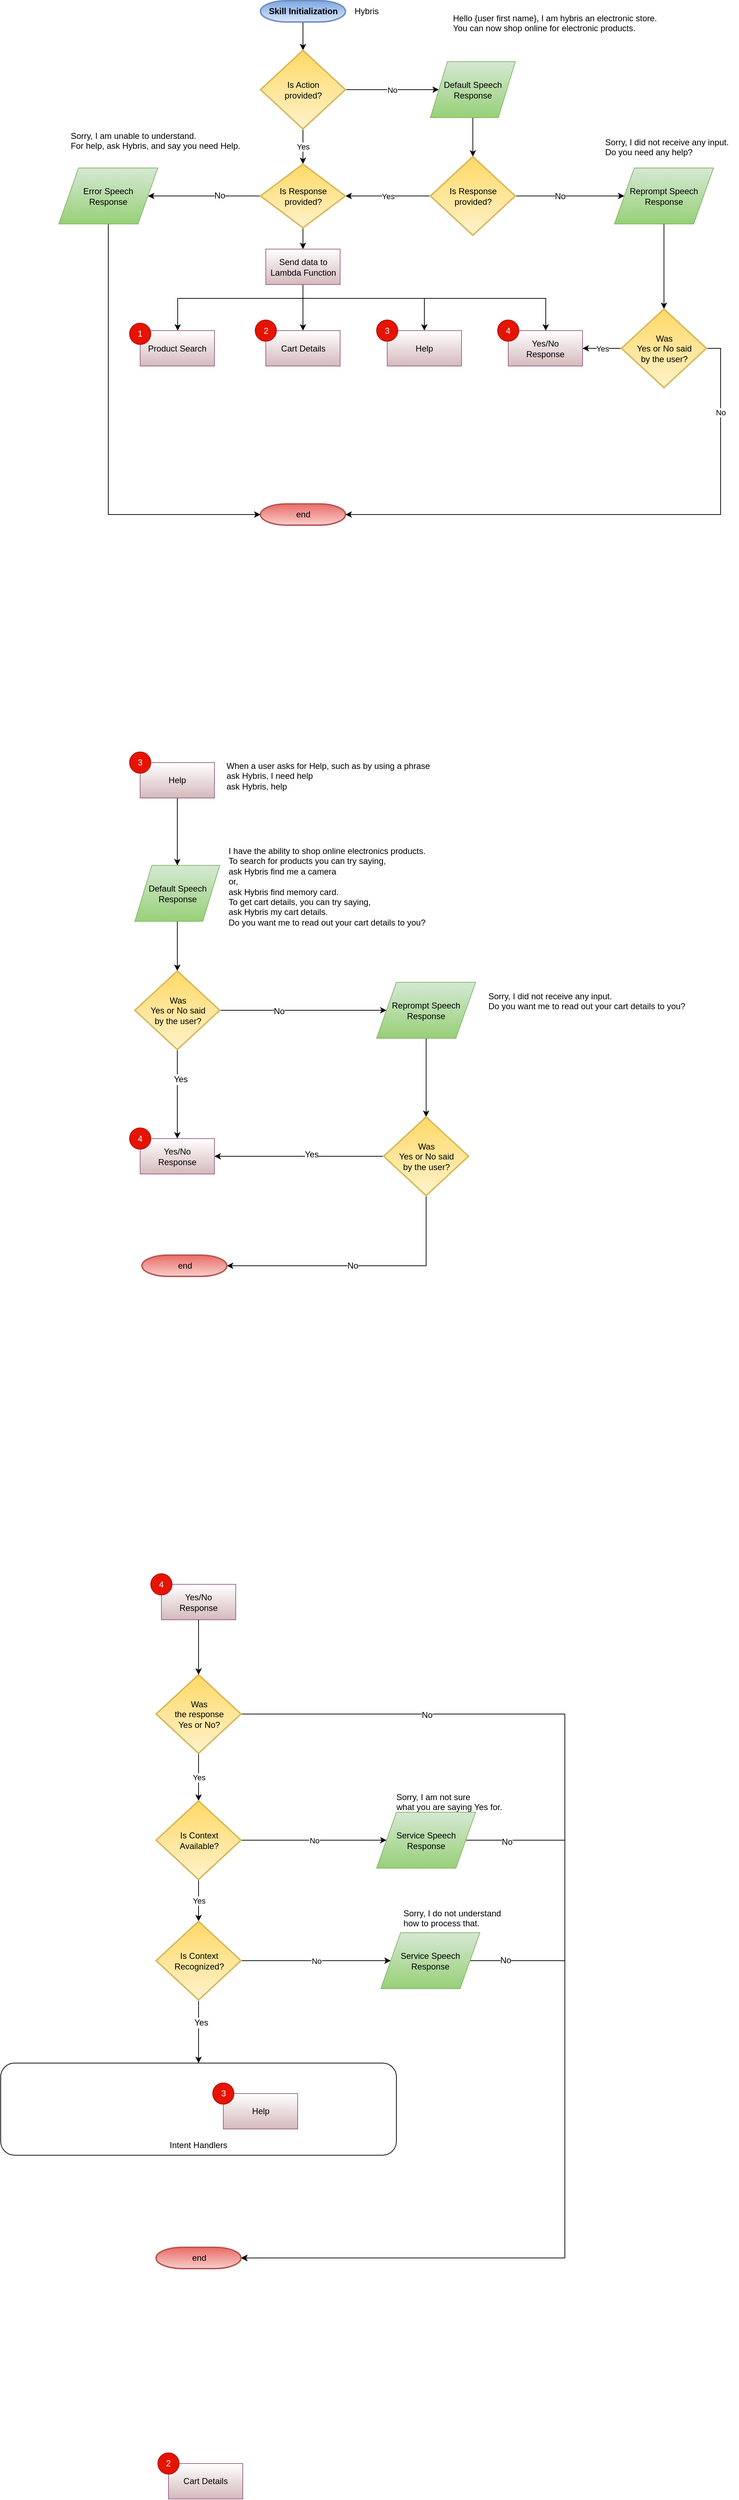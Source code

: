 <mxfile version="10.6.3" type="device"><diagram id="yexYXzc3wkIzJ4UL2byO" name="Page-1"><mxGraphModel dx="2244" dy="848" grid="1" gridSize="10" guides="1" tooltips="1" connect="1" arrows="1" fold="1" page="1" pageScale="1" pageWidth="850" pageHeight="1100" math="0" shadow="0"><root><mxCell id="0"/><mxCell id="1" parent="0"/><mxCell id="HhdghhGYLFXTuzPqGPr1-6" style="edgeStyle=orthogonalEdgeStyle;rounded=0;orthogonalLoop=1;jettySize=auto;html=1;exitX=0.5;exitY=1;exitDx=0;exitDy=0;exitPerimeter=0;" edge="1" parent="1" source="HhdghhGYLFXTuzPqGPr1-1" target="HhdghhGYLFXTuzPqGPr1-5"><mxGeometry relative="1" as="geometry"/></mxCell><mxCell id="HhdghhGYLFXTuzPqGPr1-1" value="Skill Initialization" style="shape=mxgraph.flowchart.terminator;fillColor=#dae8fc;strokeColor=#6c8ebf;strokeWidth=2;gradientDirection=north;fontStyle=1;html=1;gradientColor=#7ea6e0;" vertex="1" parent="1"><mxGeometry x="170" y="90" width="120" height="30" as="geometry"/></mxCell><mxCell id="HhdghhGYLFXTuzPqGPr1-2" value="Hybris" style="text;html=1;strokeColor=none;fillColor=none;align=center;verticalAlign=middle;whiteSpace=wrap;rounded=0;" vertex="1" parent="1"><mxGeometry x="300" y="95" width="40" height="20" as="geometry"/></mxCell><mxCell id="HhdghhGYLFXTuzPqGPr1-8" value="No" style="edgeStyle=orthogonalEdgeStyle;rounded=0;orthogonalLoop=1;jettySize=auto;html=1;exitX=1;exitY=0.5;exitDx=0;exitDy=0;exitPerimeter=0;entryX=0;entryY=0.5;entryDx=0;entryDy=0;" edge="1" parent="1" source="HhdghhGYLFXTuzPqGPr1-5" target="HhdghhGYLFXTuzPqGPr1-7"><mxGeometry relative="1" as="geometry"/></mxCell><mxCell id="HhdghhGYLFXTuzPqGPr1-24" value="Yes" style="edgeStyle=orthogonalEdgeStyle;rounded=0;orthogonalLoop=1;jettySize=auto;html=1;exitX=0.5;exitY=1;exitDx=0;exitDy=0;exitPerimeter=0;entryX=0.5;entryY=0;entryDx=0;entryDy=0;entryPerimeter=0;" edge="1" parent="1" source="HhdghhGYLFXTuzPqGPr1-5" target="HhdghhGYLFXTuzPqGPr1-23"><mxGeometry relative="1" as="geometry"/></mxCell><mxCell id="HhdghhGYLFXTuzPqGPr1-5" value="Is Action &lt;br&gt;provided?" style="shape=mxgraph.flowchart.decision;fillColor=#fff2cc;strokeColor=#d6b656;strokeWidth=2;gradientDirection=north;fontStyle=0;html=1;gradientColor=#ffd966;" vertex="1" parent="1"><mxGeometry x="170" y="160" width="120" height="111" as="geometry"/></mxCell><mxCell id="HhdghhGYLFXTuzPqGPr1-11" style="edgeStyle=orthogonalEdgeStyle;rounded=0;orthogonalLoop=1;jettySize=auto;html=1;exitX=0.5;exitY=1;exitDx=0;exitDy=0;entryX=0.5;entryY=0;entryDx=0;entryDy=0;entryPerimeter=0;" edge="1" parent="1" source="HhdghhGYLFXTuzPqGPr1-7" target="HhdghhGYLFXTuzPqGPr1-10"><mxGeometry relative="1" as="geometry"/></mxCell><mxCell id="HhdghhGYLFXTuzPqGPr1-7" value="Default Speech Response" style="shape=parallelogram;perimeter=parallelogramPerimeter;whiteSpace=wrap;html=1;fillColor=#d5e8d4;strokeColor=#82b366;gradientColor=#97d077;" vertex="1" parent="1"><mxGeometry x="410" y="176" width="120" height="79" as="geometry"/></mxCell><mxCell id="HhdghhGYLFXTuzPqGPr1-9" value="Hello {user first name}, I am hybris an electronic store. &lt;br&gt;You can now shop online for electronic products." style="text;html=1;resizable=0;points=[];autosize=1;align=left;verticalAlign=top;spacingTop=-4;" vertex="1" parent="1"><mxGeometry x="440" y="105" width="310" height="30" as="geometry"/></mxCell><mxCell id="HhdghhGYLFXTuzPqGPr1-13" style="edgeStyle=orthogonalEdgeStyle;rounded=0;orthogonalLoop=1;jettySize=auto;html=1;exitX=1;exitY=0.5;exitDx=0;exitDy=0;exitPerimeter=0;entryX=0;entryY=0.5;entryDx=0;entryDy=0;" edge="1" parent="1" source="HhdghhGYLFXTuzPqGPr1-10" target="HhdghhGYLFXTuzPqGPr1-12"><mxGeometry relative="1" as="geometry"/></mxCell><mxCell id="HhdghhGYLFXTuzPqGPr1-14" value="No" style="text;html=1;resizable=0;points=[];align=center;verticalAlign=middle;labelBackgroundColor=#ffffff;" vertex="1" connectable="0" parent="HhdghhGYLFXTuzPqGPr1-13"><mxGeometry x="-0.18" relative="1" as="geometry"><mxPoint as="offset"/></mxGeometry></mxCell><mxCell id="HhdghhGYLFXTuzPqGPr1-25" value="Yes" style="edgeStyle=orthogonalEdgeStyle;rounded=0;orthogonalLoop=1;jettySize=auto;html=1;exitX=0;exitY=0.5;exitDx=0;exitDy=0;exitPerimeter=0;" edge="1" parent="1" source="HhdghhGYLFXTuzPqGPr1-10" target="HhdghhGYLFXTuzPqGPr1-23"><mxGeometry relative="1" as="geometry"/></mxCell><mxCell id="HhdghhGYLFXTuzPqGPr1-10" value="Is Response &lt;br&gt;provided?" style="shape=mxgraph.flowchart.decision;fillColor=#fff2cc;strokeColor=#d6b656;strokeWidth=2;gradientDirection=north;fontStyle=0;html=1;gradientColor=#ffd966;" vertex="1" parent="1"><mxGeometry x="410" y="310" width="120" height="111" as="geometry"/></mxCell><mxCell id="HhdghhGYLFXTuzPqGPr1-18" style="edgeStyle=orthogonalEdgeStyle;rounded=0;orthogonalLoop=1;jettySize=auto;html=1;exitX=0.5;exitY=1;exitDx=0;exitDy=0;entryX=0.5;entryY=0;entryDx=0;entryDy=0;entryPerimeter=0;" edge="1" parent="1" source="HhdghhGYLFXTuzPqGPr1-12" target="HhdghhGYLFXTuzPqGPr1-17"><mxGeometry relative="1" as="geometry"/></mxCell><mxCell id="HhdghhGYLFXTuzPqGPr1-12" value="Reprompt Speech Response" style="shape=parallelogram;perimeter=parallelogramPerimeter;whiteSpace=wrap;html=1;fillColor=#d5e8d4;strokeColor=#82b366;gradientColor=#97d077;" vertex="1" parent="1"><mxGeometry x="670" y="326" width="140" height="79" as="geometry"/></mxCell><mxCell id="HhdghhGYLFXTuzPqGPr1-15" value="Sorry, I did not receive any input. &lt;br&gt;Do you need any help?&amp;nbsp;" style="text;html=1;resizable=0;points=[];autosize=1;align=left;verticalAlign=top;spacingTop=-4;" vertex="1" parent="1"><mxGeometry x="655" y="280" width="190" height="30" as="geometry"/></mxCell><mxCell id="HhdghhGYLFXTuzPqGPr1-16" value="end" style="shape=mxgraph.flowchart.terminator;fillColor=#f8cecc;strokeColor=#b85450;strokeWidth=2;gradientDirection=north;fontStyle=0;html=1;gradientColor=#ea6b66;" vertex="1" parent="1"><mxGeometry x="170" y="800" width="120" height="30" as="geometry"/></mxCell><mxCell id="HhdghhGYLFXTuzPqGPr1-19" value="No" style="edgeStyle=orthogonalEdgeStyle;rounded=0;orthogonalLoop=1;jettySize=auto;html=1;exitX=1;exitY=0.5;exitDx=0;exitDy=0;exitPerimeter=0;entryX=1;entryY=0.5;entryDx=0;entryDy=0;entryPerimeter=0;" edge="1" parent="1" source="HhdghhGYLFXTuzPqGPr1-17" target="HhdghhGYLFXTuzPqGPr1-16"><mxGeometry x="-0.719" relative="1" as="geometry"><mxPoint as="offset"/></mxGeometry></mxCell><mxCell id="HhdghhGYLFXTuzPqGPr1-21" value="Yes" style="edgeStyle=orthogonalEdgeStyle;rounded=0;orthogonalLoop=1;jettySize=auto;html=1;exitX=0;exitY=0.5;exitDx=0;exitDy=0;exitPerimeter=0;entryX=1;entryY=0.5;entryDx=0;entryDy=0;" edge="1" parent="1" source="HhdghhGYLFXTuzPqGPr1-17" target="HhdghhGYLFXTuzPqGPr1-20"><mxGeometry relative="1" as="geometry"/></mxCell><mxCell id="HhdghhGYLFXTuzPqGPr1-17" value="Was&lt;br&gt;Yes or No said&lt;br&gt;by the user?&lt;br&gt;" style="shape=mxgraph.flowchart.decision;fillColor=#fff2cc;strokeColor=#d6b656;strokeWidth=2;gradientDirection=north;fontStyle=0;html=1;gradientColor=#ffd966;" vertex="1" parent="1"><mxGeometry x="680" y="525" width="120" height="111" as="geometry"/></mxCell><mxCell id="HhdghhGYLFXTuzPqGPr1-27" style="edgeStyle=orthogonalEdgeStyle;rounded=0;orthogonalLoop=1;jettySize=auto;html=1;exitX=0;exitY=0.5;exitDx=0;exitDy=0;exitPerimeter=0;" edge="1" parent="1" source="HhdghhGYLFXTuzPqGPr1-23" target="HhdghhGYLFXTuzPqGPr1-26"><mxGeometry relative="1" as="geometry"/></mxCell><mxCell id="HhdghhGYLFXTuzPqGPr1-30" value="No" style="text;html=1;resizable=0;points=[];align=center;verticalAlign=middle;labelBackgroundColor=#ffffff;" vertex="1" connectable="0" parent="HhdghhGYLFXTuzPqGPr1-27"><mxGeometry x="-0.114" y="-12" relative="1" as="geometry"><mxPoint x="12" y="11" as="offset"/></mxGeometry></mxCell><mxCell id="HhdghhGYLFXTuzPqGPr1-32" value="" style="edgeStyle=orthogonalEdgeStyle;rounded=0;orthogonalLoop=1;jettySize=auto;html=1;" edge="1" parent="1" source="HhdghhGYLFXTuzPqGPr1-23" target="HhdghhGYLFXTuzPqGPr1-31"><mxGeometry relative="1" as="geometry"/></mxCell><mxCell id="HhdghhGYLFXTuzPqGPr1-23" value="Is Response &lt;br&gt;provided?" style="shape=mxgraph.flowchart.decision;fillColor=#fff2cc;strokeColor=#d6b656;strokeWidth=2;gradientDirection=north;fontStyle=0;html=1;gradientColor=#ffd966;" vertex="1" parent="1"><mxGeometry x="170" y="320.5" width="120" height="90" as="geometry"/></mxCell><mxCell id="HhdghhGYLFXTuzPqGPr1-47" style="edgeStyle=orthogonalEdgeStyle;rounded=0;orthogonalLoop=1;jettySize=auto;html=1;exitX=0.5;exitY=1;exitDx=0;exitDy=0;entryX=0;entryY=0.5;entryDx=0;entryDy=0;entryPerimeter=0;" edge="1" parent="1" source="HhdghhGYLFXTuzPqGPr1-26" target="HhdghhGYLFXTuzPqGPr1-16"><mxGeometry relative="1" as="geometry"/></mxCell><mxCell id="HhdghhGYLFXTuzPqGPr1-26" value="Error Speech &lt;br&gt;Response" style="shape=parallelogram;perimeter=parallelogramPerimeter;whiteSpace=wrap;html=1;fillColor=#d5e8d4;strokeColor=#82b366;gradientColor=#97d077;" vertex="1" parent="1"><mxGeometry x="-115" y="326" width="140" height="79" as="geometry"/></mxCell><mxCell id="HhdghhGYLFXTuzPqGPr1-28" value="Sorry, I am unable to understand.&lt;br&gt;For help, ask Hybris, and say you need Help.&lt;br&gt;" style="text;html=1;resizable=0;points=[];autosize=1;align=left;verticalAlign=top;spacingTop=-4;" vertex="1" parent="1"><mxGeometry x="-100" y="271" width="250" height="30" as="geometry"/></mxCell><mxCell id="HhdghhGYLFXTuzPqGPr1-37" style="edgeStyle=orthogonalEdgeStyle;rounded=0;orthogonalLoop=1;jettySize=auto;html=1;exitX=0.5;exitY=1;exitDx=0;exitDy=0;" edge="1" parent="1" source="HhdghhGYLFXTuzPqGPr1-31" target="HhdghhGYLFXTuzPqGPr1-33"><mxGeometry relative="1" as="geometry"><Array as="points"><mxPoint x="230" y="510"/><mxPoint x="53" y="510"/></Array></mxGeometry></mxCell><mxCell id="HhdghhGYLFXTuzPqGPr1-39" style="edgeStyle=orthogonalEdgeStyle;rounded=0;orthogonalLoop=1;jettySize=auto;html=1;exitX=0.5;exitY=1;exitDx=0;exitDy=0;" edge="1" parent="1" source="HhdghhGYLFXTuzPqGPr1-31" target="HhdghhGYLFXTuzPqGPr1-34"><mxGeometry relative="1" as="geometry"/></mxCell><mxCell id="HhdghhGYLFXTuzPqGPr1-40" style="edgeStyle=orthogonalEdgeStyle;rounded=0;orthogonalLoop=1;jettySize=auto;html=1;exitX=0.5;exitY=1;exitDx=0;exitDy=0;entryX=0.5;entryY=0;entryDx=0;entryDy=0;" edge="1" parent="1" source="HhdghhGYLFXTuzPqGPr1-31" target="HhdghhGYLFXTuzPqGPr1-35"><mxGeometry relative="1" as="geometry"><Array as="points"><mxPoint x="230" y="510"/><mxPoint x="402" y="510"/></Array></mxGeometry></mxCell><mxCell id="HhdghhGYLFXTuzPqGPr1-41" style="edgeStyle=orthogonalEdgeStyle;rounded=0;orthogonalLoop=1;jettySize=auto;html=1;exitX=0.5;exitY=1;exitDx=0;exitDy=0;" edge="1" parent="1" source="HhdghhGYLFXTuzPqGPr1-31" target="HhdghhGYLFXTuzPqGPr1-20"><mxGeometry relative="1" as="geometry"><Array as="points"><mxPoint x="230" y="510"/><mxPoint x="573" y="510"/></Array></mxGeometry></mxCell><mxCell id="HhdghhGYLFXTuzPqGPr1-31" value="Send data to Lambda Function" style="rounded=0;whiteSpace=wrap;html=1;fillColor=#ffffff;strokeColor=#996185;gradientColor=#D5B9BC;" vertex="1" parent="1"><mxGeometry x="177.5" y="440.5" width="105" height="50" as="geometry"/></mxCell><mxCell id="HhdghhGYLFXTuzPqGPr1-56" style="edgeStyle=orthogonalEdgeStyle;rounded=0;orthogonalLoop=1;jettySize=auto;html=1;exitX=0.5;exitY=1;exitDx=0;exitDy=0;" edge="1" parent="1" source="HhdghhGYLFXTuzPqGPr1-52" target="HhdghhGYLFXTuzPqGPr1-55"><mxGeometry relative="1" as="geometry"/></mxCell><mxCell id="HhdghhGYLFXTuzPqGPr1-54" value="When a user asks for Help, such as by using a phrase &lt;br&gt;ask Hybris, I need help&lt;br&gt;ask Hybris, help&lt;br&gt;" style="text;html=1;resizable=0;points=[];autosize=1;align=left;verticalAlign=top;spacingTop=-4;" vertex="1" parent="1"><mxGeometry x="120" y="1160" width="310" height="40" as="geometry"/></mxCell><mxCell id="HhdghhGYLFXTuzPqGPr1-61" style="edgeStyle=orthogonalEdgeStyle;rounded=0;orthogonalLoop=1;jettySize=auto;html=1;exitX=0.5;exitY=1;exitDx=0;exitDy=0;" edge="1" parent="1" source="HhdghhGYLFXTuzPqGPr1-55" target="HhdghhGYLFXTuzPqGPr1-60"><mxGeometry relative="1" as="geometry"/></mxCell><mxCell id="HhdghhGYLFXTuzPqGPr1-55" value="Default Speech Response" style="shape=parallelogram;perimeter=parallelogramPerimeter;whiteSpace=wrap;html=1;fillColor=#d5e8d4;strokeColor=#82b366;gradientColor=#97d077;" vertex="1" parent="1"><mxGeometry x="-7.5" y="1310" width="120" height="79" as="geometry"/></mxCell><mxCell id="HhdghhGYLFXTuzPqGPr1-57" value="I have the ability to shop online electronics products.&lt;br&gt;To search for products you can try saying,&lt;br&gt;ask Hybris find me a camera&lt;br&gt;or,&lt;br&gt;ask Hybris find memory card.&lt;br&gt;To get cart details, you can try saying,&lt;br&gt;ask Hybris my cart details.&lt;br&gt;Do you want me to read out your cart details to you?&lt;br&gt;" style="text;html=1;resizable=0;points=[];autosize=1;align=left;verticalAlign=top;spacingTop=-4;" vertex="1" parent="1"><mxGeometry x="122.5" y="1280" width="290" height="110" as="geometry"/></mxCell><mxCell id="HhdghhGYLFXTuzPqGPr1-63" style="edgeStyle=orthogonalEdgeStyle;rounded=0;orthogonalLoop=1;jettySize=auto;html=1;exitX=1;exitY=0.5;exitDx=0;exitDy=0;exitPerimeter=0;" edge="1" parent="1" source="HhdghhGYLFXTuzPqGPr1-60" target="HhdghhGYLFXTuzPqGPr1-62"><mxGeometry relative="1" as="geometry"/></mxCell><mxCell id="HhdghhGYLFXTuzPqGPr1-67" value="No" style="text;html=1;resizable=0;points=[];align=center;verticalAlign=middle;labelBackgroundColor=#ffffff;" vertex="1" connectable="0" parent="HhdghhGYLFXTuzPqGPr1-63"><mxGeometry x="-0.063" y="-27" relative="1" as="geometry"><mxPoint x="-27" y="-26" as="offset"/></mxGeometry></mxCell><mxCell id="HhdghhGYLFXTuzPqGPr1-70" style="edgeStyle=orthogonalEdgeStyle;rounded=0;orthogonalLoop=1;jettySize=auto;html=1;exitX=0.5;exitY=1;exitDx=0;exitDy=0;exitPerimeter=0;entryX=0.5;entryY=0;entryDx=0;entryDy=0;" edge="1" parent="1" source="HhdghhGYLFXTuzPqGPr1-60" target="HhdghhGYLFXTuzPqGPr1-59"><mxGeometry relative="1" as="geometry"/></mxCell><mxCell id="HhdghhGYLFXTuzPqGPr1-73" value="Yes" style="text;html=1;resizable=0;points=[];align=center;verticalAlign=middle;labelBackgroundColor=#ffffff;" vertex="1" connectable="0" parent="HhdghhGYLFXTuzPqGPr1-70"><mxGeometry x="-0.333" y="4" relative="1" as="geometry"><mxPoint as="offset"/></mxGeometry></mxCell><mxCell id="HhdghhGYLFXTuzPqGPr1-60" value="Was&lt;br&gt;Yes or No said&lt;br&gt;by the user?&lt;br&gt;" style="shape=mxgraph.flowchart.decision;fillColor=#fff2cc;strokeColor=#d6b656;strokeWidth=2;gradientDirection=north;fontStyle=0;html=1;gradientColor=#ffd966;" vertex="1" parent="1"><mxGeometry x="-7.5" y="1459" width="120" height="111" as="geometry"/></mxCell><mxCell id="HhdghhGYLFXTuzPqGPr1-68" style="edgeStyle=orthogonalEdgeStyle;rounded=0;orthogonalLoop=1;jettySize=auto;html=1;exitX=0.5;exitY=1;exitDx=0;exitDy=0;" edge="1" parent="1" source="HhdghhGYLFXTuzPqGPr1-62" target="HhdghhGYLFXTuzPqGPr1-66"><mxGeometry relative="1" as="geometry"/></mxCell><mxCell id="HhdghhGYLFXTuzPqGPr1-62" value="Reprompt Speech Response" style="shape=parallelogram;perimeter=parallelogramPerimeter;whiteSpace=wrap;html=1;fillColor=#d5e8d4;strokeColor=#82b366;gradientColor=#97d077;" vertex="1" parent="1"><mxGeometry x="334" y="1475" width="140" height="79" as="geometry"/></mxCell><mxCell id="HhdghhGYLFXTuzPqGPr1-64" value="Sorry, I did not receive any input. &lt;br&gt;Do you want me to read out your cart details to you?&amp;nbsp;" style="text;html=1;resizable=0;points=[];autosize=1;align=left;verticalAlign=top;spacingTop=-4;" vertex="1" parent="1"><mxGeometry x="490" y="1484.5" width="300" height="30" as="geometry"/></mxCell><mxCell id="HhdghhGYLFXTuzPqGPr1-71" style="edgeStyle=orthogonalEdgeStyle;rounded=0;orthogonalLoop=1;jettySize=auto;html=1;exitX=0;exitY=0.5;exitDx=0;exitDy=0;exitPerimeter=0;entryX=1;entryY=0.5;entryDx=0;entryDy=0;" edge="1" parent="1" source="HhdghhGYLFXTuzPqGPr1-66" target="HhdghhGYLFXTuzPqGPr1-59"><mxGeometry relative="1" as="geometry"/></mxCell><mxCell id="HhdghhGYLFXTuzPqGPr1-72" value="Yes" style="text;html=1;resizable=0;points=[];align=center;verticalAlign=middle;labelBackgroundColor=#ffffff;" vertex="1" connectable="0" parent="HhdghhGYLFXTuzPqGPr1-71"><mxGeometry x="-0.146" y="-3" relative="1" as="geometry"><mxPoint as="offset"/></mxGeometry></mxCell><mxCell id="HhdghhGYLFXTuzPqGPr1-82" style="edgeStyle=orthogonalEdgeStyle;rounded=0;orthogonalLoop=1;jettySize=auto;html=1;exitX=0.5;exitY=1;exitDx=0;exitDy=0;exitPerimeter=0;entryX=1;entryY=0.5;entryDx=0;entryDy=0;entryPerimeter=0;" edge="1" parent="1" source="HhdghhGYLFXTuzPqGPr1-66" target="HhdghhGYLFXTuzPqGPr1-81"><mxGeometry relative="1" as="geometry"><mxPoint x="170" y="1870" as="targetPoint"/></mxGeometry></mxCell><mxCell id="HhdghhGYLFXTuzPqGPr1-83" value="No" style="text;html=1;resizable=0;points=[];align=center;verticalAlign=middle;labelBackgroundColor=#ffffff;" vertex="1" connectable="0" parent="HhdghhGYLFXTuzPqGPr1-82"><mxGeometry x="0.068" relative="1" as="geometry"><mxPoint as="offset"/></mxGeometry></mxCell><mxCell id="HhdghhGYLFXTuzPqGPr1-66" value="Was&lt;br&gt;Yes or No said&lt;br&gt;by the user?&lt;br&gt;" style="shape=mxgraph.flowchart.decision;fillColor=#fff2cc;strokeColor=#d6b656;strokeWidth=2;gradientDirection=north;fontStyle=0;html=1;gradientColor=#ffd966;" vertex="1" parent="1"><mxGeometry x="344" y="1665" width="120" height="111" as="geometry"/></mxCell><mxCell id="HhdghhGYLFXTuzPqGPr1-75" value="" style="group" vertex="1" connectable="0" parent="1"><mxGeometry x="-15" y="1150" width="120" height="65" as="geometry"/></mxCell><mxCell id="HhdghhGYLFXTuzPqGPr1-52" value="Help" style="rounded=0;whiteSpace=wrap;html=1;fillColor=#ffffff;strokeColor=#996185;gradientColor=#D5B9BC;" vertex="1" parent="HhdghhGYLFXTuzPqGPr1-75"><mxGeometry x="15" y="15" width="105" height="50" as="geometry"/></mxCell><mxCell id="HhdghhGYLFXTuzPqGPr1-53" value="3" style="ellipse;whiteSpace=wrap;html=1;aspect=fixed;fillColor=#e51400;strokeColor=#B20000;fontColor=#ffffff;" vertex="1" parent="HhdghhGYLFXTuzPqGPr1-75"><mxGeometry width="30" height="30" as="geometry"/></mxCell><mxCell id="HhdghhGYLFXTuzPqGPr1-76" value="" style="group" vertex="1" connectable="0" parent="1"><mxGeometry x="334" y="540.5" width="120" height="65" as="geometry"/></mxCell><mxCell id="HhdghhGYLFXTuzPqGPr1-35" value="Help" style="rounded=0;whiteSpace=wrap;html=1;fillColor=#ffffff;strokeColor=#996185;gradientColor=#D5B9BC;" vertex="1" parent="HhdghhGYLFXTuzPqGPr1-76"><mxGeometry x="15" y="15" width="105" height="50" as="geometry"/></mxCell><mxCell id="HhdghhGYLFXTuzPqGPr1-50" value="3" style="ellipse;whiteSpace=wrap;html=1;aspect=fixed;fillColor=#e51400;strokeColor=#B20000;fontColor=#ffffff;" vertex="1" parent="HhdghhGYLFXTuzPqGPr1-76"><mxGeometry width="30" height="30" as="geometry"/></mxCell><mxCell id="HhdghhGYLFXTuzPqGPr1-77" value="" style="group" vertex="1" connectable="0" parent="1"><mxGeometry x="505" y="540.5" width="120" height="65" as="geometry"/></mxCell><mxCell id="HhdghhGYLFXTuzPqGPr1-20" value="Yes/No &lt;br&gt;Response" style="rounded=0;whiteSpace=wrap;html=1;fillColor=#ffffff;strokeColor=#996185;gradientColor=#D5B9BC;" vertex="1" parent="HhdghhGYLFXTuzPqGPr1-77"><mxGeometry x="15" y="15" width="105" height="50" as="geometry"/></mxCell><mxCell id="HhdghhGYLFXTuzPqGPr1-51" value="4" style="ellipse;whiteSpace=wrap;html=1;aspect=fixed;fillColor=#e51400;strokeColor=#B20000;fontColor=#ffffff;" vertex="1" parent="HhdghhGYLFXTuzPqGPr1-77"><mxGeometry width="30" height="30" as="geometry"/></mxCell><mxCell id="HhdghhGYLFXTuzPqGPr1-78" value="" style="group" vertex="1" connectable="0" parent="1"><mxGeometry x="162.5" y="540.5" width="120" height="65" as="geometry"/></mxCell><mxCell id="HhdghhGYLFXTuzPqGPr1-34" value="Cart Details" style="rounded=0;whiteSpace=wrap;html=1;fillColor=#ffffff;strokeColor=#996185;gradientColor=#D5B9BC;" vertex="1" parent="HhdghhGYLFXTuzPqGPr1-78"><mxGeometry x="15" y="15" width="105" height="50" as="geometry"/></mxCell><mxCell id="HhdghhGYLFXTuzPqGPr1-49" value="2" style="ellipse;whiteSpace=wrap;html=1;aspect=fixed;fillColor=#e51400;strokeColor=#B20000;fontColor=#ffffff;" vertex="1" parent="HhdghhGYLFXTuzPqGPr1-78"><mxGeometry width="30" height="30" as="geometry"/></mxCell><mxCell id="HhdghhGYLFXTuzPqGPr1-79" value="" style="group" vertex="1" connectable="0" parent="1"><mxGeometry x="-15" y="545" width="120" height="60.5" as="geometry"/></mxCell><mxCell id="HhdghhGYLFXTuzPqGPr1-33" value="Product Search" style="rounded=0;whiteSpace=wrap;html=1;fillColor=#ffffff;strokeColor=#996185;gradientColor=#D5B9BC;" vertex="1" parent="HhdghhGYLFXTuzPqGPr1-79"><mxGeometry x="15" y="10.5" width="105" height="50" as="geometry"/></mxCell><mxCell id="HhdghhGYLFXTuzPqGPr1-48" value="1" style="ellipse;whiteSpace=wrap;html=1;aspect=fixed;fillColor=#e51400;strokeColor=#B20000;fontColor=#ffffff;" vertex="1" parent="HhdghhGYLFXTuzPqGPr1-79"><mxGeometry width="30" height="30" as="geometry"/></mxCell><mxCell id="HhdghhGYLFXTuzPqGPr1-80" value="" style="group" vertex="1" connectable="0" parent="1"><mxGeometry x="-15" y="1680.5" width="120" height="65" as="geometry"/></mxCell><mxCell id="HhdghhGYLFXTuzPqGPr1-59" value="Yes/No &lt;br&gt;Response" style="rounded=0;whiteSpace=wrap;html=1;fillColor=#ffffff;strokeColor=#996185;gradientColor=#D5B9BC;" vertex="1" parent="HhdghhGYLFXTuzPqGPr1-80"><mxGeometry x="15" y="15" width="105" height="50" as="geometry"/></mxCell><mxCell id="HhdghhGYLFXTuzPqGPr1-74" value="4" style="ellipse;whiteSpace=wrap;html=1;aspect=fixed;fillColor=#e51400;strokeColor=#B20000;fontColor=#ffffff;" vertex="1" parent="HhdghhGYLFXTuzPqGPr1-80"><mxGeometry width="30" height="30" as="geometry"/></mxCell><mxCell id="HhdghhGYLFXTuzPqGPr1-81" value="end" style="shape=mxgraph.flowchart.terminator;fillColor=#f8cecc;strokeColor=#b85450;strokeWidth=2;gradientDirection=north;fontStyle=0;html=1;gradientColor=#ea6b66;" vertex="1" parent="1"><mxGeometry x="2.5" y="1860" width="120" height="30" as="geometry"/></mxCell><mxCell id="HhdghhGYLFXTuzPqGPr1-84" value="" style="group" vertex="1" connectable="0" parent="1"><mxGeometry x="15" y="2309.5" width="120" height="65" as="geometry"/></mxCell><mxCell id="HhdghhGYLFXTuzPqGPr1-85" value="Yes/No &lt;br&gt;Response" style="rounded=0;whiteSpace=wrap;html=1;fillColor=#ffffff;strokeColor=#996185;gradientColor=#D5B9BC;" vertex="1" parent="HhdghhGYLFXTuzPqGPr1-84"><mxGeometry x="15" y="15" width="105" height="50" as="geometry"/></mxCell><mxCell id="HhdghhGYLFXTuzPqGPr1-86" value="4" style="ellipse;whiteSpace=wrap;html=1;aspect=fixed;fillColor=#e51400;strokeColor=#B20000;fontColor=#ffffff;" vertex="1" parent="HhdghhGYLFXTuzPqGPr1-84"><mxGeometry width="30" height="30" as="geometry"/></mxCell><mxCell id="HhdghhGYLFXTuzPqGPr1-90" value="Yes" style="edgeStyle=orthogonalEdgeStyle;rounded=0;orthogonalLoop=1;jettySize=auto;html=1;exitX=0.5;exitY=1;exitDx=0;exitDy=0;exitPerimeter=0;" edge="1" parent="1" source="HhdghhGYLFXTuzPqGPr1-87" target="HhdghhGYLFXTuzPqGPr1-89"><mxGeometry relative="1" as="geometry"/></mxCell><mxCell id="HhdghhGYLFXTuzPqGPr1-109" style="edgeStyle=orthogonalEdgeStyle;rounded=0;orthogonalLoop=1;jettySize=auto;html=1;exitX=1;exitY=0.5;exitDx=0;exitDy=0;exitPerimeter=0;entryX=1;entryY=0.5;entryDx=0;entryDy=0;entryPerimeter=0;" edge="1" parent="1" source="HhdghhGYLFXTuzPqGPr1-87" target="HhdghhGYLFXTuzPqGPr1-108"><mxGeometry relative="1" as="geometry"><Array as="points"><mxPoint x="600" y="2508"/><mxPoint x="600" y="3275"/></Array></mxGeometry></mxCell><mxCell id="HhdghhGYLFXTuzPqGPr1-110" value="No" style="text;html=1;resizable=0;points=[];align=center;verticalAlign=middle;labelBackgroundColor=#ffffff;" vertex="1" connectable="0" parent="HhdghhGYLFXTuzPqGPr1-109"><mxGeometry x="-0.688" y="-1" relative="1" as="geometry"><mxPoint as="offset"/></mxGeometry></mxCell><mxCell id="HhdghhGYLFXTuzPqGPr1-87" value="Was&lt;br&gt;the response &lt;br&gt;Yes or No?&lt;br&gt;" style="shape=mxgraph.flowchart.decision;fillColor=#fff2cc;strokeColor=#d6b656;strokeWidth=2;gradientDirection=north;fontStyle=0;html=1;gradientColor=#ffd966;" vertex="1" parent="1"><mxGeometry x="22.5" y="2452" width="120" height="111" as="geometry"/></mxCell><mxCell id="HhdghhGYLFXTuzPqGPr1-88" style="edgeStyle=orthogonalEdgeStyle;rounded=0;orthogonalLoop=1;jettySize=auto;html=1;exitX=0.5;exitY=1;exitDx=0;exitDy=0;" edge="1" parent="1" source="HhdghhGYLFXTuzPqGPr1-85" target="HhdghhGYLFXTuzPqGPr1-87"><mxGeometry relative="1" as="geometry"/></mxCell><mxCell id="HhdghhGYLFXTuzPqGPr1-92" value="No" style="edgeStyle=orthogonalEdgeStyle;rounded=0;orthogonalLoop=1;jettySize=auto;html=1;exitX=1;exitY=0.5;exitDx=0;exitDy=0;exitPerimeter=0;" edge="1" parent="1" source="HhdghhGYLFXTuzPqGPr1-89" target="HhdghhGYLFXTuzPqGPr1-91"><mxGeometry relative="1" as="geometry"/></mxCell><mxCell id="HhdghhGYLFXTuzPqGPr1-95" value="Yes" style="edgeStyle=orthogonalEdgeStyle;rounded=0;orthogonalLoop=1;jettySize=auto;html=1;exitX=0.5;exitY=1;exitDx=0;exitDy=0;exitPerimeter=0;entryX=0.5;entryY=0;entryDx=0;entryDy=0;entryPerimeter=0;" edge="1" parent="1" source="HhdghhGYLFXTuzPqGPr1-89" target="HhdghhGYLFXTuzPqGPr1-94"><mxGeometry relative="1" as="geometry"/></mxCell><mxCell id="HhdghhGYLFXTuzPqGPr1-89" value="Is Context&lt;br&gt;Available?&lt;br&gt;" style="shape=mxgraph.flowchart.decision;fillColor=#fff2cc;strokeColor=#d6b656;strokeWidth=2;gradientDirection=north;fontStyle=0;html=1;gradientColor=#ffd966;" vertex="1" parent="1"><mxGeometry x="22.5" y="2630" width="120" height="111" as="geometry"/></mxCell><mxCell id="HhdghhGYLFXTuzPqGPr1-111" style="edgeStyle=orthogonalEdgeStyle;rounded=0;orthogonalLoop=1;jettySize=auto;html=1;exitX=1;exitY=0.5;exitDx=0;exitDy=0;entryX=1;entryY=0.5;entryDx=0;entryDy=0;entryPerimeter=0;" edge="1" parent="1" source="HhdghhGYLFXTuzPqGPr1-91" target="HhdghhGYLFXTuzPqGPr1-108"><mxGeometry relative="1" as="geometry"><Array as="points"><mxPoint x="600" y="2686"/><mxPoint x="600" y="3275"/></Array></mxGeometry></mxCell><mxCell id="HhdghhGYLFXTuzPqGPr1-112" value="No" style="text;html=1;resizable=0;points=[];align=center;verticalAlign=middle;labelBackgroundColor=#ffffff;" vertex="1" connectable="0" parent="HhdghhGYLFXTuzPqGPr1-111"><mxGeometry x="-0.902" y="-2" relative="1" as="geometry"><mxPoint as="offset"/></mxGeometry></mxCell><mxCell id="HhdghhGYLFXTuzPqGPr1-91" value="Service Speech&lt;br&gt;Response&lt;br&gt;" style="shape=parallelogram;perimeter=parallelogramPerimeter;whiteSpace=wrap;html=1;fillColor=#d5e8d4;strokeColor=#82b366;gradientColor=#97d077;" vertex="1" parent="1"><mxGeometry x="334" y="2646" width="140" height="79" as="geometry"/></mxCell><mxCell id="HhdghhGYLFXTuzPqGPr1-93" value="Sorry, I am not sure&lt;br&gt;what you are saying Yes for.&lt;br&gt;" style="text;html=1;resizable=0;points=[];autosize=1;align=left;verticalAlign=top;spacingTop=-4;" vertex="1" parent="1"><mxGeometry x="360" y="2615" width="170" height="30" as="geometry"/></mxCell><mxCell id="HhdghhGYLFXTuzPqGPr1-98" value="No" style="edgeStyle=orthogonalEdgeStyle;rounded=0;orthogonalLoop=1;jettySize=auto;html=1;exitX=1;exitY=0.5;exitDx=0;exitDy=0;exitPerimeter=0;" edge="1" parent="1" source="HhdghhGYLFXTuzPqGPr1-94" target="HhdghhGYLFXTuzPqGPr1-96"><mxGeometry relative="1" as="geometry"/></mxCell><mxCell id="HhdghhGYLFXTuzPqGPr1-100" style="edgeStyle=orthogonalEdgeStyle;rounded=0;orthogonalLoop=1;jettySize=auto;html=1;exitX=0.5;exitY=1;exitDx=0;exitDy=0;exitPerimeter=0;entryX=0.5;entryY=0;entryDx=0;entryDy=0;" edge="1" parent="1" source="HhdghhGYLFXTuzPqGPr1-94" target="HhdghhGYLFXTuzPqGPr1-99"><mxGeometry relative="1" as="geometry"/></mxCell><mxCell id="HhdghhGYLFXTuzPqGPr1-107" value="Yes" style="text;html=1;resizable=0;points=[];align=center;verticalAlign=middle;labelBackgroundColor=#ffffff;" vertex="1" connectable="0" parent="HhdghhGYLFXTuzPqGPr1-100"><mxGeometry x="-0.281" y="3" relative="1" as="geometry"><mxPoint as="offset"/></mxGeometry></mxCell><mxCell id="HhdghhGYLFXTuzPqGPr1-94" value="Is Context&lt;br&gt;Recognized?&lt;br&gt;" style="shape=mxgraph.flowchart.decision;fillColor=#fff2cc;strokeColor=#d6b656;strokeWidth=2;gradientDirection=north;fontStyle=0;html=1;gradientColor=#ffd966;" vertex="1" parent="1"><mxGeometry x="22.5" y="2800" width="120" height="111" as="geometry"/></mxCell><mxCell id="HhdghhGYLFXTuzPqGPr1-113" style="edgeStyle=orthogonalEdgeStyle;rounded=0;orthogonalLoop=1;jettySize=auto;html=1;exitX=1;exitY=0.5;exitDx=0;exitDy=0;entryX=1;entryY=0.5;entryDx=0;entryDy=0;entryPerimeter=0;" edge="1" parent="1" source="HhdghhGYLFXTuzPqGPr1-96" target="HhdghhGYLFXTuzPqGPr1-108"><mxGeometry relative="1" as="geometry"><Array as="points"><mxPoint x="600" y="2856"/><mxPoint x="600" y="3275"/></Array></mxGeometry></mxCell><mxCell id="HhdghhGYLFXTuzPqGPr1-114" value="No" style="text;html=1;resizable=0;points=[];align=center;verticalAlign=middle;labelBackgroundColor=#ffffff;" vertex="1" connectable="0" parent="HhdghhGYLFXTuzPqGPr1-113"><mxGeometry x="-0.901" y="1" relative="1" as="geometry"><mxPoint as="offset"/></mxGeometry></mxCell><mxCell id="HhdghhGYLFXTuzPqGPr1-96" value="Service Speech&lt;br&gt;Response&lt;br&gt;" style="shape=parallelogram;perimeter=parallelogramPerimeter;whiteSpace=wrap;html=1;fillColor=#d5e8d4;strokeColor=#82b366;gradientColor=#97d077;" vertex="1" parent="1"><mxGeometry x="340" y="2816" width="140" height="79" as="geometry"/></mxCell><mxCell id="HhdghhGYLFXTuzPqGPr1-97" value="Sorry, I do not understand&lt;br&gt;how to process that.&lt;br&gt;" style="text;html=1;resizable=0;points=[];autosize=1;align=left;verticalAlign=top;spacingTop=-4;" vertex="1" parent="1"><mxGeometry x="370" y="2779" width="150" height="30" as="geometry"/></mxCell><mxCell id="HhdghhGYLFXTuzPqGPr1-99" value="&lt;br&gt;&lt;br&gt;&lt;br&gt;&lt;br&gt;&lt;br&gt;&lt;br&gt;&lt;br&gt;Intent Handlers&lt;br&gt;" style="rounded=1;whiteSpace=wrap;html=1;" vertex="1" parent="1"><mxGeometry x="-197" y="3000" width="559" height="130" as="geometry"/></mxCell><mxCell id="HhdghhGYLFXTuzPqGPr1-101" value="" style="group" vertex="1" connectable="0" parent="1"><mxGeometry x="102.5" y="3028" width="120" height="65" as="geometry"/></mxCell><mxCell id="HhdghhGYLFXTuzPqGPr1-102" value="Help" style="rounded=0;whiteSpace=wrap;html=1;fillColor=#ffffff;strokeColor=#996185;gradientColor=#D5B9BC;" vertex="1" parent="HhdghhGYLFXTuzPqGPr1-101"><mxGeometry x="15" y="15" width="105" height="50" as="geometry"/></mxCell><mxCell id="HhdghhGYLFXTuzPqGPr1-103" value="3" style="ellipse;whiteSpace=wrap;html=1;aspect=fixed;fillColor=#e51400;strokeColor=#B20000;fontColor=#ffffff;" vertex="1" parent="HhdghhGYLFXTuzPqGPr1-101"><mxGeometry width="30" height="30" as="geometry"/></mxCell><mxCell id="HhdghhGYLFXTuzPqGPr1-104" value="" style="group" vertex="1" connectable="0" parent="1"><mxGeometry x="25" y="3550" width="120" height="65" as="geometry"/></mxCell><mxCell id="HhdghhGYLFXTuzPqGPr1-105" value="Cart Details" style="rounded=0;whiteSpace=wrap;html=1;fillColor=#ffffff;strokeColor=#996185;gradientColor=#D5B9BC;" vertex="1" parent="HhdghhGYLFXTuzPqGPr1-104"><mxGeometry x="15" y="15" width="105" height="50" as="geometry"/></mxCell><mxCell id="HhdghhGYLFXTuzPqGPr1-106" value="2" style="ellipse;whiteSpace=wrap;html=1;aspect=fixed;fillColor=#e51400;strokeColor=#B20000;fontColor=#ffffff;" vertex="1" parent="HhdghhGYLFXTuzPqGPr1-104"><mxGeometry width="30" height="30" as="geometry"/></mxCell><mxCell id="HhdghhGYLFXTuzPqGPr1-108" value="end" style="shape=mxgraph.flowchart.terminator;fillColor=#f8cecc;strokeColor=#b85450;strokeWidth=2;gradientDirection=north;fontStyle=0;html=1;gradientColor=#ea6b66;" vertex="1" parent="1"><mxGeometry x="22.5" y="3260" width="120" height="30" as="geometry"/></mxCell></root></mxGraphModel></diagram></mxfile>